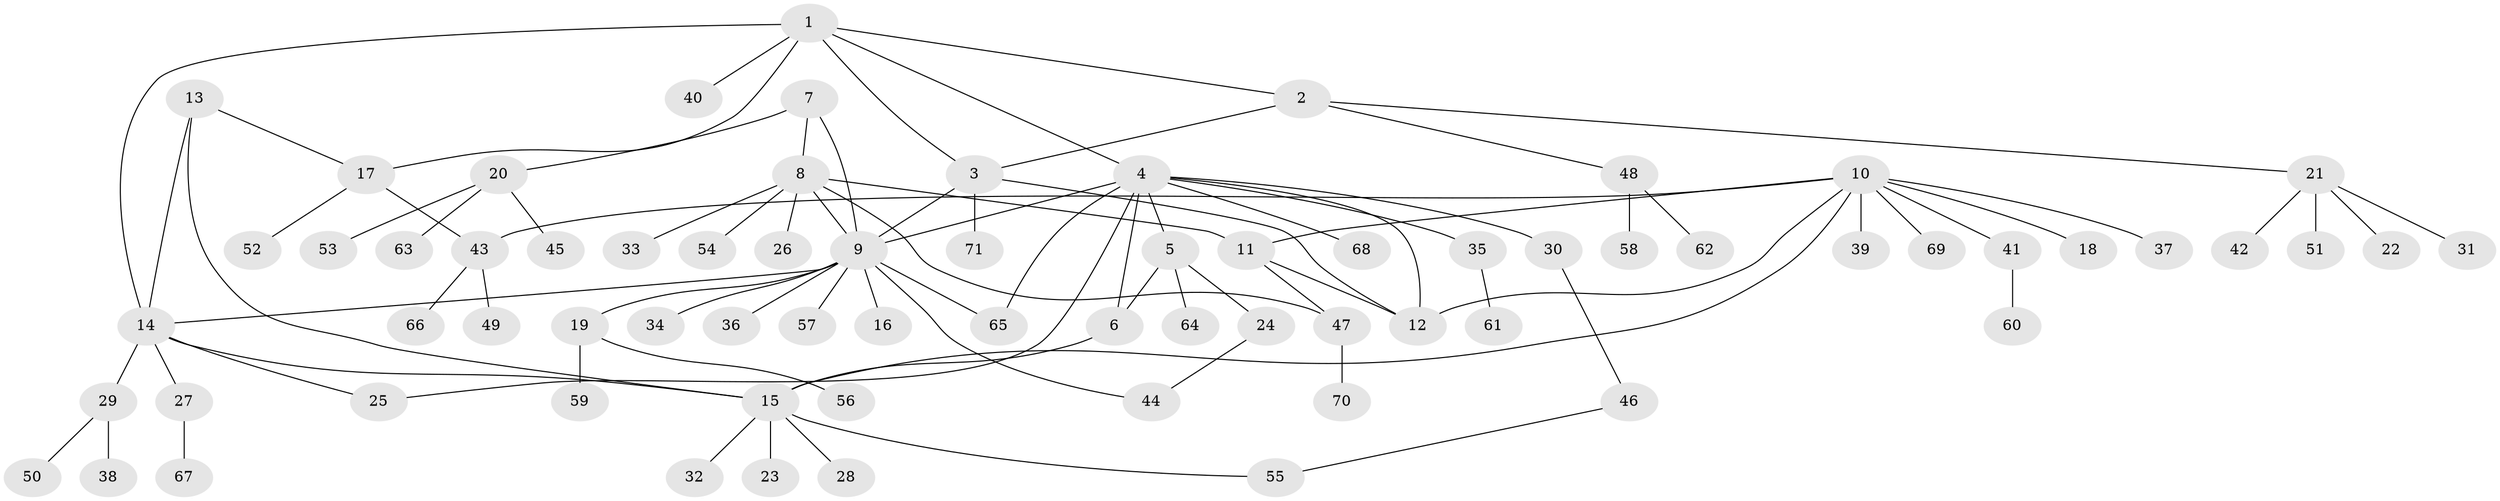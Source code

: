 // Generated by graph-tools (version 1.1) at 2025/54/03/09/25 04:54:39]
// undirected, 71 vertices, 88 edges
graph export_dot {
graph [start="1"]
  node [color=gray90,style=filled];
  1;
  2;
  3;
  4;
  5;
  6;
  7;
  8;
  9;
  10;
  11;
  12;
  13;
  14;
  15;
  16;
  17;
  18;
  19;
  20;
  21;
  22;
  23;
  24;
  25;
  26;
  27;
  28;
  29;
  30;
  31;
  32;
  33;
  34;
  35;
  36;
  37;
  38;
  39;
  40;
  41;
  42;
  43;
  44;
  45;
  46;
  47;
  48;
  49;
  50;
  51;
  52;
  53;
  54;
  55;
  56;
  57;
  58;
  59;
  60;
  61;
  62;
  63;
  64;
  65;
  66;
  67;
  68;
  69;
  70;
  71;
  1 -- 2;
  1 -- 3;
  1 -- 4;
  1 -- 14;
  1 -- 17;
  1 -- 40;
  2 -- 3;
  2 -- 21;
  2 -- 48;
  3 -- 9;
  3 -- 12;
  3 -- 71;
  4 -- 5;
  4 -- 6;
  4 -- 9;
  4 -- 12;
  4 -- 25;
  4 -- 30;
  4 -- 35;
  4 -- 65;
  4 -- 68;
  5 -- 6;
  5 -- 24;
  5 -- 64;
  6 -- 15;
  7 -- 8;
  7 -- 9;
  7 -- 20;
  8 -- 9;
  8 -- 11;
  8 -- 26;
  8 -- 33;
  8 -- 47;
  8 -- 54;
  9 -- 14;
  9 -- 16;
  9 -- 19;
  9 -- 34;
  9 -- 36;
  9 -- 44;
  9 -- 57;
  9 -- 65;
  10 -- 11;
  10 -- 12;
  10 -- 15;
  10 -- 18;
  10 -- 37;
  10 -- 39;
  10 -- 41;
  10 -- 43;
  10 -- 69;
  11 -- 12;
  11 -- 47;
  13 -- 14;
  13 -- 15;
  13 -- 17;
  14 -- 15;
  14 -- 25;
  14 -- 27;
  14 -- 29;
  15 -- 23;
  15 -- 28;
  15 -- 32;
  15 -- 55;
  17 -- 43;
  17 -- 52;
  19 -- 56;
  19 -- 59;
  20 -- 45;
  20 -- 53;
  20 -- 63;
  21 -- 22;
  21 -- 31;
  21 -- 42;
  21 -- 51;
  24 -- 44;
  27 -- 67;
  29 -- 38;
  29 -- 50;
  30 -- 46;
  35 -- 61;
  41 -- 60;
  43 -- 49;
  43 -- 66;
  46 -- 55;
  47 -- 70;
  48 -- 58;
  48 -- 62;
}

